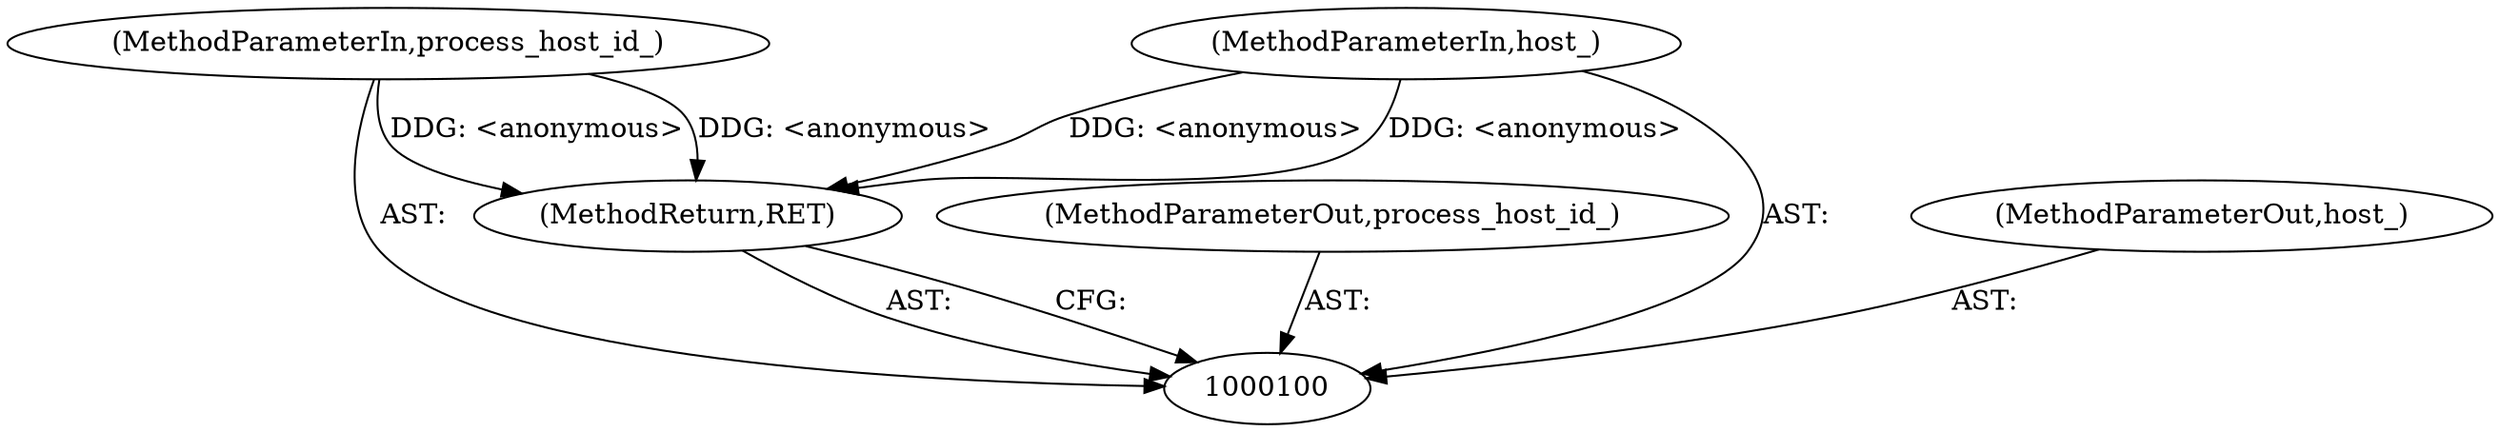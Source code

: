 digraph "0_Chrome_3c8e4852477d5b1e2da877808c998dc57db9460f" {
"1000104" [label="(MethodReturn,RET)"];
"1000101" [label="(MethodParameterIn,process_host_id_)"];
"1000115" [label="(MethodParameterOut,process_host_id_)"];
"1000102" [label="(MethodParameterIn,host_)"];
"1000116" [label="(MethodParameterOut,host_)"];
"1000104" -> "1000100"  [label="AST: "];
"1000104" -> "1000100"  [label="CFG: "];
"1000102" -> "1000104"  [label="DDG: <anonymous>"];
"1000101" -> "1000104"  [label="DDG: <anonymous>"];
"1000101" -> "1000100"  [label="AST: "];
"1000101" -> "1000104"  [label="DDG: <anonymous>"];
"1000115" -> "1000100"  [label="AST: "];
"1000102" -> "1000100"  [label="AST: "];
"1000102" -> "1000104"  [label="DDG: <anonymous>"];
"1000116" -> "1000100"  [label="AST: "];
}
